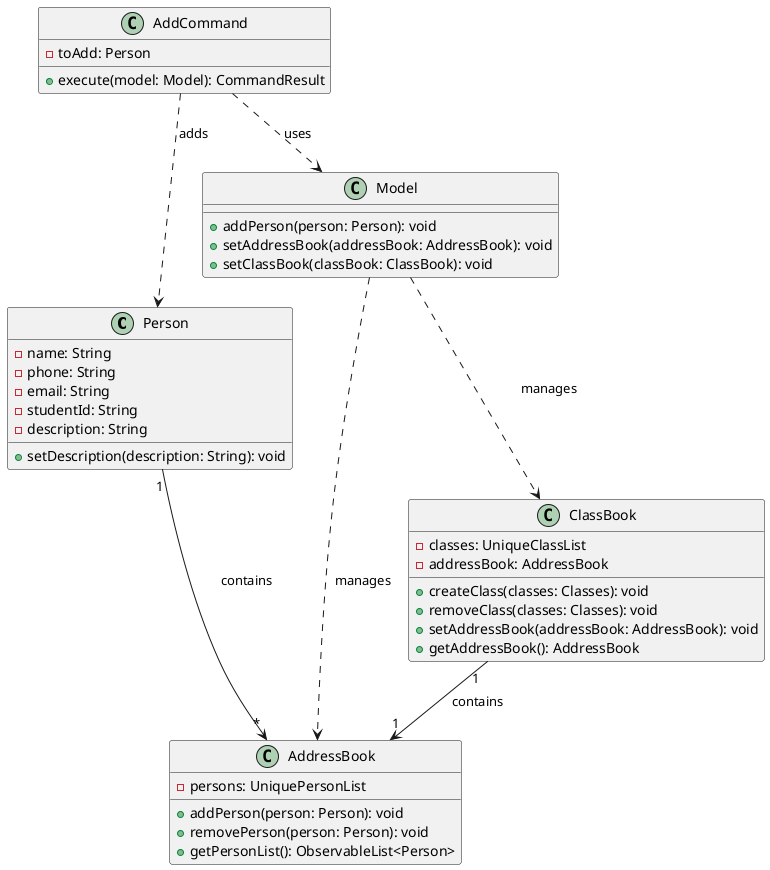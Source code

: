 @startuml
'https://plantuml.com/sequence-diagram
class Person {
  - name: String
  - phone: String
  - email: String
  - studentId: String
  - description: String
  + setDescription(description: String): void
}

class AddressBook {
  - persons: UniquePersonList
  + addPerson(person: Person): void
  + removePerson(person: Person): void
  + getPersonList(): ObservableList<Person>
}

class ClassBook {
  - classes: UniqueClassList
  - addressBook: AddressBook
  + createClass(classes: Classes): void
  + removeClass(classes: Classes): void
  + setAddressBook(addressBook: AddressBook): void
  + getAddressBook(): AddressBook
}

class AddCommand {
  - toAdd: Person
  + execute(model: Model): CommandResult
}

class Model {
  + addPerson(person: Person): void
  + setAddressBook(addressBook: AddressBook): void
  + setClassBook(classBook: ClassBook): void
}

Person "1" --> "*" AddressBook: contains
ClassBook "1" --> "1" AddressBook: contains
AddCommand ..> Person: adds
AddCommand ..> Model: uses
Model ..> ClassBook: manages
Model ..> AddressBook: manages
@enduml
